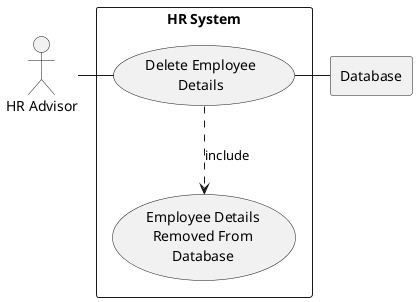 @startuml

actor HR as "HR Advisor"

rectangle Database

rectangle "HR System" {
    usecase UC4 as "Delete Employee
    Details"

    usecase UCa as "Employee Details
    Removed From
    Database"

    HR - UC4
    UC4 ..> UCa : include
    UC4 - Database
}

@enduml